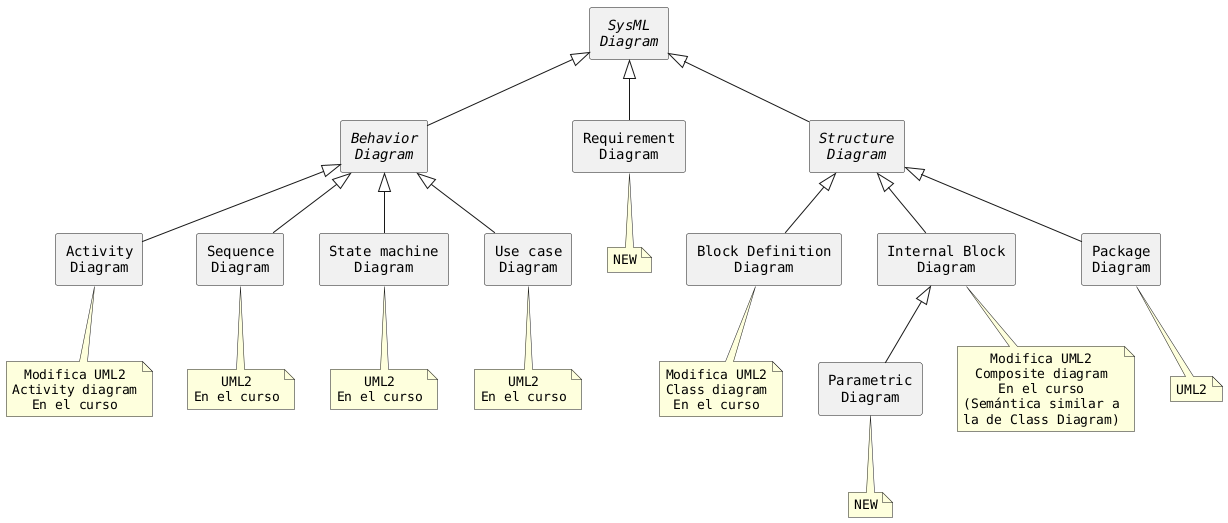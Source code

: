 @startuml

skinparam defaultFontName "DejaVu Sans Mono"
skinparam backgroundColor transparent
skinparam defaultTextAlignment center

rectangle "//SysML//\n//Diagram//" as diagram

rectangle "//Behavior//\n//Diagram//" as behavior
rectangle "Activity\nDiagram" as activity
rectangle "Sequence\nDiagram" as sequence
rectangle "State machine\nDiagram" as state
rectangle "Use case\nDiagram" as usecase

rectangle "Requirement\nDiagram" as requirement

rectangle "//Structure//\n//Diagram//" as structure
rectangle "Block Definition\nDiagram" as bdd
rectangle "Internal Block\nDiagram" as ibd
rectangle "Parametric\nDiagram" as param
rectangle "Package\nDiagram" as package

note bottom of activity: Modifica UML2\nActivity diagram\nEn el curso
note bottom of sequence: UML2\nEn el curso
note bottom of state: UML2\nEn el curso
note bottom of usecase: UML2\nEn el curso
note bottom of requirement: NEW
note bottom of bdd: Modifica UML2\nClass diagram\nEn el curso
note bottom of ibd: Modifica UML2\nComposite diagram\nEn el curso\n(Semántica similar a\nla de Class Diagram)
note bottom of package: UML2
note bottom of param: NEW

diagram <|-- behavior
behavior <|-- activity
behavior <|-- sequence
behavior <|-- state
behavior <|-- usecase

diagram <|-- requirement

diagram <|-- structure
structure <|-- bdd
structure <|-- ibd
structure <|-- package

ibd <|-- param

@enduml
